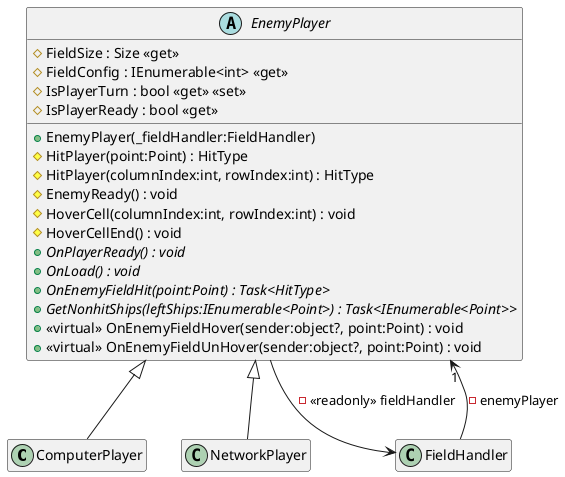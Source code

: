 @startuml GFS_Spiel


class ComputerPlayer {
    - lastTileShipSunken : bool
    - random : Random
    + ComputerPlayer(_fieldHandler:FieldHandler)
    - hitPlayer(t:Tile) : void
    + <<async>> Move() : void
    + <<override>> OnPlayerReady() : void
    + <<override>> OnLoad() : void
    + <<override>> OnEnemyFieldHit(point:Point) : Task<HitType>
    + <<override>> GetNonhitShips(leftShips:IEnumerable<Point>) : Task<IEnumerable<Point>>
}
EnemyPlayer <|-- ComputerPlayer
abstract class EnemyPlayer {
    # FieldSize : Size <<get>>
    # FieldConfig : IEnumerable<int> <<get>>
    # IsPlayerTurn : bool <<get>> <<set>>
    # IsPlayerReady : bool <<get>>
    + EnemyPlayer(_fieldHandler:FieldHandler)
    # HitPlayer(point:Point) : HitType
    # HitPlayer(columnIndex:int, rowIndex:int) : HitType
    # EnemyReady() : void
    # HoverCell(columnIndex:int, rowIndex:int) : void
    # HoverCellEnd() : void
    + {abstract} OnPlayerReady() : void
    + {abstract} OnLoad() : void
    + {abstract} OnEnemyFieldHit(point:Point) : Task<HitType>
    + {abstract} GetNonhitShips(leftShips:IEnumerable<Point>) : Task<IEnumerable<Point>>
    + <<virtual>> OnEnemyFieldHover(sender:object?, point:Point) : void
    + <<virtual>> OnEnemyFieldUnHover(sender:object?, point:Point) : void
}
class NetworkPlayer {
    - isEnemyReady : bool = false
    + NetworkPlayer(fieldHandler:FieldHandler, _connection:TcpClient)
    - callback(message:StunTools.Message) : void
    - <<async>> onPointMessage(message:StunTools.Message) : Task
    - <<async>> WaitHitTypeMessage() : Task<HitType?>
    + <<override>> <<async>> OnEnemyFieldHit(point:Point) : Task<HitType>
    + <<override>> <<async>> OnPlayerReady() : void
    + <<override>> OnLoad() : void
    + <<override>> <<async>> OnEnemyFieldHover(sender:object?, point:Point) : void
    + <<override>> <<async>> OnEnemyFieldUnHover(sender:object?, point:Point) : void
    + <<override>> <<async>> GetNonhitShips(l:IEnumerable<Point>) : Task<IEnumerable<Point>>
}
EnemyPlayer <|-- NetworkPlayer
class Field $filds{
    + FieldGrid : DataGridView <<get>>
    + FieldSize : Size <<get>>
    +  <<event>> HoverEvent : HoverEventHandler? 
    +  <<event>> UnHoverEvent : UnHoverEventHandler? 
    - cancellationTokenSource : CancellationTokenSource
    + Field(dataGridView:DataGridView, size:Size?)
    + CancelBlink() : void
    - <<async>> blinkLastHit() : void
    + DoAllowUserinput(value:bool) : void
    - mouseEnter(sender:object?, e:DataGridViewCellEventArgs) : void
    - mouseClick(sender:object?, e:DataGridViewCellMouseEventArgs) : void
    - mouseLeave(sender:object?, e:DataGridViewCellEventArgs) : void
    + AddSelection(columnIndex:int, rowIndex:int) : void
    + RemoveSelection(columnIndex:int, rowIndex:int) : void
    + ResetSelection() : void
    - genField(sizex:int, sizey:int) : void
    + Update(columnIndex:int, rowIndex:int) : bool
    + ShipSunken(tile:Tile) : void
    - updateColor(columnIndex:int, rowIndex:int, isShip:bool?, isSunken:bool) : void
    - updateText(columnIndex:int, rowIndex:int, isHit:bool) : void
    + Hit(columnIndex:int, rowIndex:int) : HitType?
    + Random(ships:IEnumerable<int>, useCurrent:bool) : bool
    + Clear() : void
}
enum HitType {
    HIT,
    MISS,
    SUNKEN,
    ENDGAME,
}
HitType --+ Field
class FieldHandler {
    + GameEnded : bool <<get>> = false
    + IsPlayerReady : bool <<get>> = false
    - mouseDown : bool = false
    - isPlayerTurn : bool
    + FieldSize : Size <<get>>
    + FieldConfig : IEnumerable<int> <<get>>
    + IsPlayerTurn : bool <<get>> <<set>>
    + FieldHandler(_playerField:Field, _enemyField:Field, _playerShipGrid:ShipGrid, _enemyShipGrid:ShipGrid, _mainGame:MainGame, connection:TcpClient?)
    + Ready() : void
    + PlayerShipAmountEmpty() : bool
    + ClearFields() : void
    - start() : void
    + Loaded() : void
    - playerCellHoverPress(sender:object?, e:DataGridViewCellEventArgs) : void
    - enemyCellPress(sender:object?, e:DataGridViewCellMouseEventArgs) : void
    - <<async>> EndGame(result:bool) : void
    + RandomShips() : void
    + PlayerHit(columnIndex:int, rowIndex:int) : HitType
    <<internal>> EnemyReady() : void
    <<internal>> HoverCellPlayer(columnIndex:int, rowIndex:int) : void
    <<internal>> HoverCellPlayerEnd() : void
    + PlayerShipSunken() : void
    + EnemyShipSunken() : void
    + ClearPlayer() : void
    <<internal>> HidePlayerField(isChecked:bool) : void
    <<internal>> ChangeTheme() : void
}
class PlayingField {
    + <<readonly>> Size : Size
    + PlayingField(_size:Size)
    + {static} Random(size:Size, ships:IEnumerable<int>, maxAttempts:int) : PlayingField?
    + DistancesToNext(p:Point) : int[]
    + GetNonhitShipTiles() : IEnumerable<Tile>
    - randomEmptyTile(random:Random) : Tile?
    - genTiles(size:Size) : void
    + Update(columnIndex:int, rowIndex:int) : bool?
    + Update(tile:Tile) : bool?
    + Clone() : PlayingField
    + Random(ships:IEnumerable<int>, maxAttempts:int) : PlayingField?
    - TryPlaceShips(shipsRemaining:IEnumerable<int>, board:PlayingField, maxAttempts:int, random:Random) : PlayingField?
    + AllShipsHit() : bool
}
class Tile {
    + <<readonly>> Position : Point
    + IsHit : bool <<get>>
    + Tile(x:int, y:int, pField:PlayingField, link:Link?, isHit:bool)
    + Hit() : void
    + GetNeighbours() : IEnumerable<Tile>
    + CountNeighbours() : int
    + NeighbourLinks() : IEnumerable<Link>
}
class Link {
    + Length : int <<get>>
    + Vertical : bool? <<get>>
    + IsHit : bool <<get>>
    + HitCount : int <<get>>
    + Link()
    + Add(tile:Tile) : void
    + Remove(tile:Tile) : void
    - isVertical() : bool?
}
class LobbyScreen <<partial>> {
    - isHost : bool
    - ConnectCancel : CancellationTokenSource
    + LobbyScreen(_isHost:bool)
    - <<async>> LobbyScreen_Load(sender:object, e:EventArgs) : void
    - <<async>> ConnectBT_Click(sender:object, e:EventArgs) : void
    - callback(message:StunTools.Message) : void
    <<internal>> OnCodeChange() : void
    - CopyCodeBT_Click(sender:object, e:EventArgs) : void
    - startGame() : void
    - <<async>> StartBT_Click(sender:object, e:EventArgs) : void
    - ChangeDesignBT_Click(sender:object?, e:EventArgs?) : void
}
class MainGame <<partial>> {
    + MainGame(connection:TcpClient?, shipPlacementConfig:ShipGridEntry[])
    + Start(shipPlacementConfig:ShipGridEntry[], connection:TcpClient?) : void
    + EnemyReady() : void
    + EndGame(won:bool) : void
    + SetTurn(turn:bool) : void
    - Form1_Load(sender:object, e:EventArgs) : void
    - hideBoard_CheckedChanged(sender:object, e:EventArgs) : void
    - ReadyBT_Click(sender:object, e:EventArgs) : void
    - CompleteBT_Click(sender:object, e:EventArgs) : void
    - ClearBT_Click(sender:object, e:EventArgs) : void
    - ChangeDesignBT_Click(sender:object?, e:EventArgs?) : void
}
class Program <<static>> {
    {static} - Main() : void
}
class Theme <<static>> {
    {static} - DarkModeColors : Color[]
    {static} - LightModeColors : Color[]
    {static} - DarkMode : bool = true
    + {static} ChangeMode() : void
    + {static} IsDarkMode() : bool
    + {static} GetThemeColor(type:Color) : Color
    + {static} RefreshTheme(control:Control) : void
}
class SelectScreen <<partial>> {
    + SelectScreen()
    - JoinBT_Click(sender:object, e:EventArgs) : void
    - HostBT_Click(sender:object, e:EventArgs) : void
    - ChangeDesignBT_Click(sender:object?, e:EventArgs?) : void
}
class ShipGrid {
    +  <<event>> AmountChangedEvent : AmountChangedEventHandler? 
    + <<readonly>> Editable : bool
    + <<readonly>> Ships : Dictionary<int, ShipGridEntry>
    - <<readonly>> shipsGrid : DataGridView
    + ShipGrid(_shipsGrid:DataGridView, _editable:bool)
    + ShipAmountEmpty() : bool
    + SetEntries(shipGridEntries:IEnumerable<ShipGridEntry>) : void
    + UpdateAmount(links:Link[]) : void
    + ResetAmount(amount:int?) : void
    - mouseEnter(sender:object?, e:DataGridViewCellEventArgs) : void
    - editEnd(sender:object?, e:DataGridViewCellEventArgs) : void
    - mouseLeave(sender:object?, e:EventArgs) : void
    + ResetSelection() : void
    + GetShipsAsInt(getMissingOnly:bool) : IEnumerable<int>
    - createShiptypeCell(name:string, length:int, amount:int) : ShipGridEntry
    - genShips() : void
}
class ShipGridEntry {
    + Name : string <<get>> <<set>>
    + Length : int <<get>> <<set>>
    + Amount : int <<get>> <<set>>
    + MaxAmount : int <<get>> <<set>>
    - name : string
    - length : int
    - amount : int
    - maxAmount : int
    - <<readonly>> entryRow : DataGridViewRow?
    + ShipGridEntry(_name:string, _length:int, maxAmount:int, _entryRow:DataGridViewRow)
    + Update(shipGridEntry:ShipGridEntry) : void
    + ResetAmount(value:int?) : void
    - updateVariable(value:object, cell:int) : void
    - updateColor(value:int, cell:int) : void
}

package Network {
    class TcpClient
    class TcpSocket
}
Program --> "1" SelectScreen : use

class Form{}

skinparam groupInheritance 3
LobbyScreen     --|>    Form
MainGame        --|>    Form
SelectScreen    --|>    Form


LobbyScreen --> "1" ShipGrid : "- shipGrid" 
LobbyScreen --> "1" TcpSocket : "- Socket?"
LobbyScreen -->"1" MainGame : use
LobbyScreen --> Theme:use

MainGame --> "1" FieldHandler :"- fieldHandler"
MainGame --> "1..*" ShipGridEntry : use
MainGame --> Theme:use
MainGame --> "2" Field : use
MainGame --> "2" ShipGrid : use
 
SelectScreen --> "1" LobbyScreen:use
SelectScreen --> Theme:use

ShipGrid::Ships --> "1..*" ShipGridEntry

TcpClient "1" <-- LobbyScreen : "- Client?"
TcpClient <-- MainGame : use
TcpClient <-- FieldHandler : use
TcpClient <-- NetworkPlayer : "- conenction"

FieldHandler --> Field : "- playerField"
FieldHandler --> Field : "- enemyField"
FieldHandler --> MainGame :"- maingame"
FieldHandler --> ShipGrid : "- playerShipGrid"
FieldHandler --> ShipGrid : "- enemyShipGrid"
FieldHandler --> "1" EnemyPlayer : "- enemyPlayer"

EnemyPlayer --> FieldHandler : "- <<readonly>> fieldHandler"

ComputerPlayer --> "1" PlayingField : "- playerPlayingField"
ComputerPlayer --> "1" PlayingField : "- enemyPlayingField"
ComputerPlayer --> "1" Tile : "- lastTile"

Field --> "1" PlayingField : "+ PlayingField <<get>>"
Field --> "1" Tile : "- lastHitTile"
Field --> Theme: use

PlayingField --> "1..*" Tile : "+ Tiles <<get>>"
PlayingField --> "0..*" Link : "+ <<readonly>> Links"

Link --> "0..*" Tile : "+ Tiles <<get>>"

Tile --> Link : "+ Link <<get>> <<set>>"
Tile --> PlayingField : "- field"



hide members
remove *
restore EnemyPlayer
show EnemyPlayer members
restore NetworkPlayer
restore ComputerPlayer
restore FieldHandler

@enduml